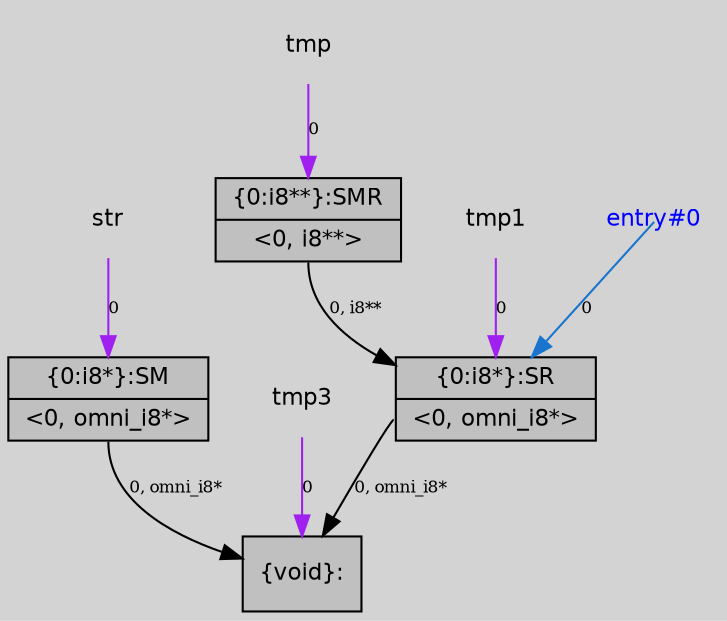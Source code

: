 digraph unnamed {
	graph [center=true, ratio=true, bgcolor=lightgray, fontname=Helvetica];
	node  [fontname=Helvetica, fontsize=11];

	Node0x7fd177512570 [shape=record,fillcolor=gray, style=filled,label="{\{0:i8*\}:SR|{<s0>\<0, omni_i8*\>}}"];
	Node0x7fd177512600 [shape=record,fillcolor=gray, style=filled,label="{\{0:i8**\}:SMR|{<s0>\<0, i8**\>}}"];
	Node0x7fd177512690 [shape=record,fillcolor=gray, style=filled,label="{\{0:i8*\}:SM|{<s0>\<0, omni_i8*\>}}"];
	Node0x7fd177512780 [shape=record,fillcolor=gray, style=filled,label="{\{void\}:}"];
	Node0x7fd17750eff8 [shape=plaintext, label ="tmp"];
	Node0x7fd17750eff8 -> Node0x7fd177512600[arrowtail=tee,label="0",fontsize=8,color=purple];
	Node0x7fd17750f2e8 [shape=plaintext, label ="tmp3"];
	Node0x7fd17750f2e8 -> Node0x7fd177512780[arrowtail=tee,label="0",fontsize=8,color=purple];
	Node0x7fd17750f198 [shape=plaintext, label ="tmp1"];
	Node0x7fd17750f198 -> Node0x7fd177512570[arrowtail=tee,label="0",fontsize=8,color=purple];
	Node0x7fd17750f0a8 [shape=plaintext, label ="str"];
	Node0x7fd17750f0a8 -> Node0x7fd177512690[arrowtail=tee,label="0",fontsize=8,color=purple];
	Node0x7fd17750ee10 [shape=plaintext,fontcolor=blue, label ="entry#0"];
	Node0x7fd17750ee10 -> Node0x7fd177512570[tailclip=false,color=dodgerblue3,label="0",fontsize=8];
	Node0x7fd177512570:s0 -> Node0x7fd177512780[arrowtail=tee,label="0, omni_i8*",fontsize=8];
	Node0x7fd177512600:s0 -> Node0x7fd177512570[arrowtail=tee,label="0, i8**",fontsize=8];
	Node0x7fd177512690:s0 -> Node0x7fd177512780[arrowtail=tee,label="0, omni_i8*",fontsize=8];
}
